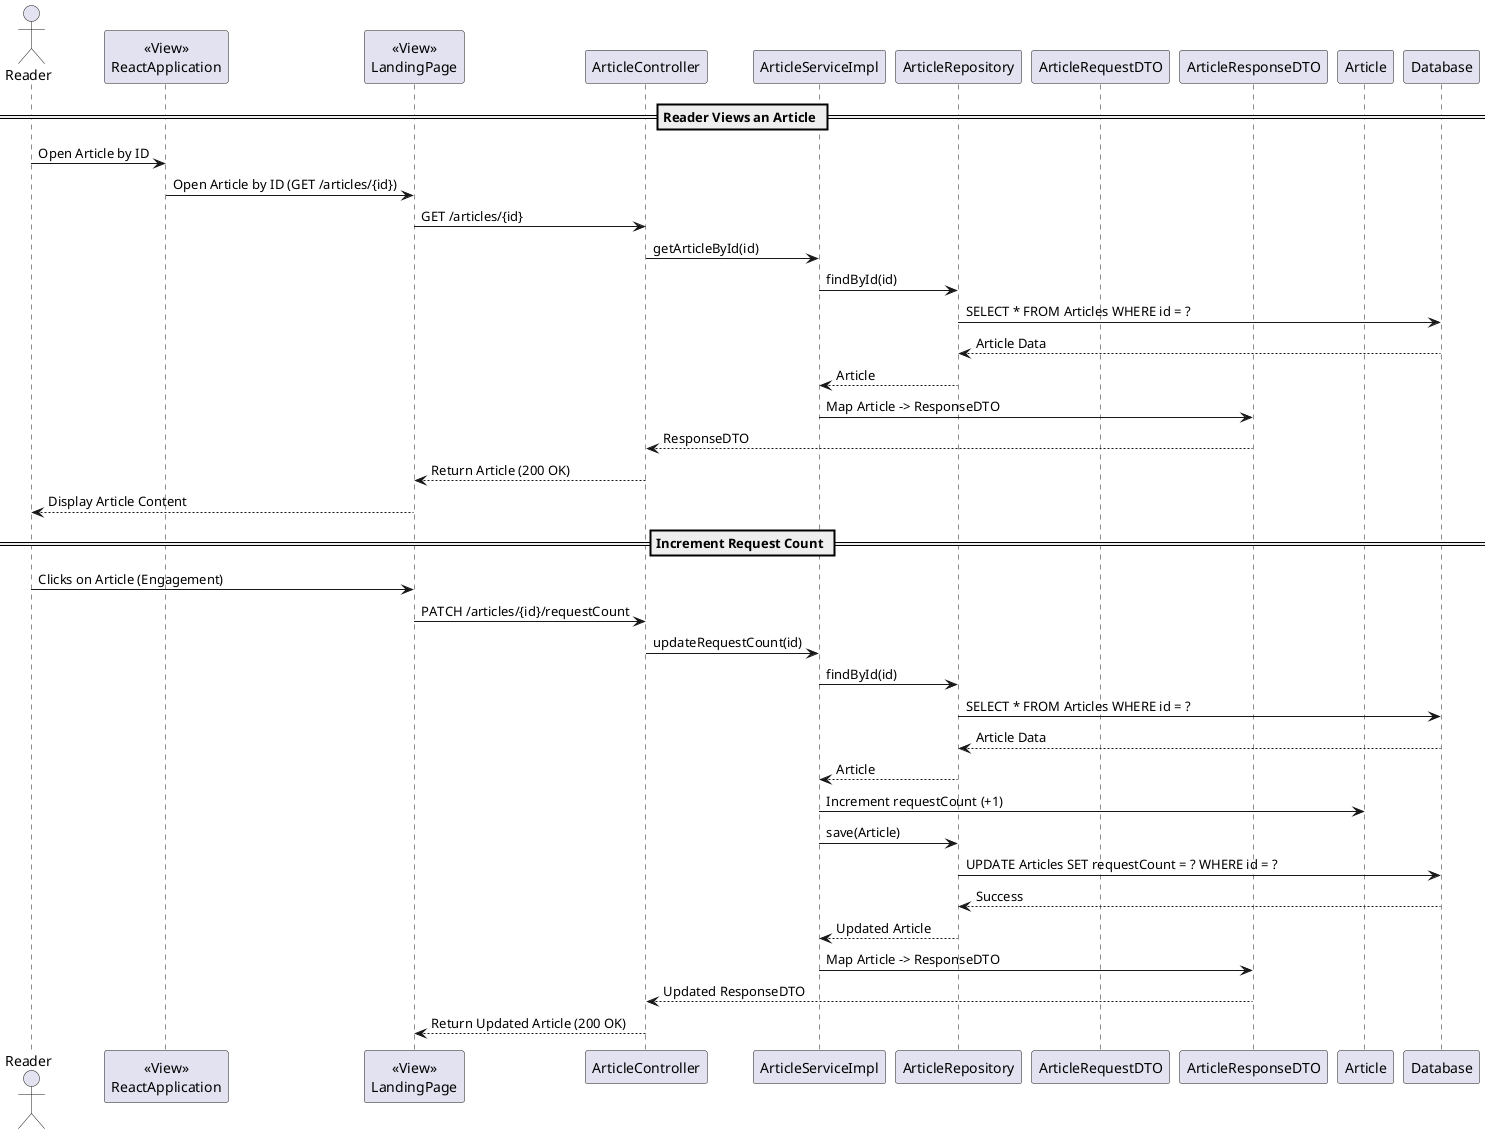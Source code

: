 @startuml
actor Reader

participant ReactApplication as "<<View>>\nReactApplication"
participant LandingPage as "<<View>>\nLandingPage"
participant ArticleController as Controller
participant ArticleServiceImpl as ServiceImpl
participant ArticleRepository as Repository
participant ArticleRequestDTO as RequestDTO
participant ArticleResponseDTO as ResponseDTO
participant Article as Article
participant Database as DB

== Reader Views an Article ==
Reader -> ReactApplication: Open Article by ID
ReactApplication -> LandingPage: Open Article by ID (GET /articles/{id})
LandingPage -> Controller: GET /articles/{id}

Controller -> ServiceImpl: getArticleById(id)
ServiceImpl -> Repository: findById(id)
Repository -> DB: SELECT * FROM Articles WHERE id = ?
DB --> Repository: Article Data
Repository --> ServiceImpl: Article
ServiceImpl -> ResponseDTO: Map Article -> ResponseDTO
ResponseDTO --> Controller: ResponseDTO
Controller --> LandingPage: Return Article (200 OK)
LandingPage --> Reader: Display Article Content

== Increment Request Count ==
Reader -> LandingPage: Clicks on Article (Engagement)
LandingPage -> Controller: PATCH /articles/{id}/requestCount
Controller -> ServiceImpl: updateRequestCount(id)
ServiceImpl -> Repository: findById(id)
Repository -> DB: SELECT * FROM Articles WHERE id = ?
DB --> Repository: Article Data
Repository --> ServiceImpl: Article

ServiceImpl -> Article: Increment requestCount (+1)
ServiceImpl -> Repository: save(Article)
Repository -> DB: UPDATE Articles SET requestCount = ? WHERE id = ?
DB --> Repository: Success
Repository --> ServiceImpl: Updated Article
ServiceImpl -> ResponseDTO: Map Article -> ResponseDTO
ResponseDTO --> Controller: Updated ResponseDTO
Controller --> LandingPage: Return Updated Article (200 OK)

@enduml
